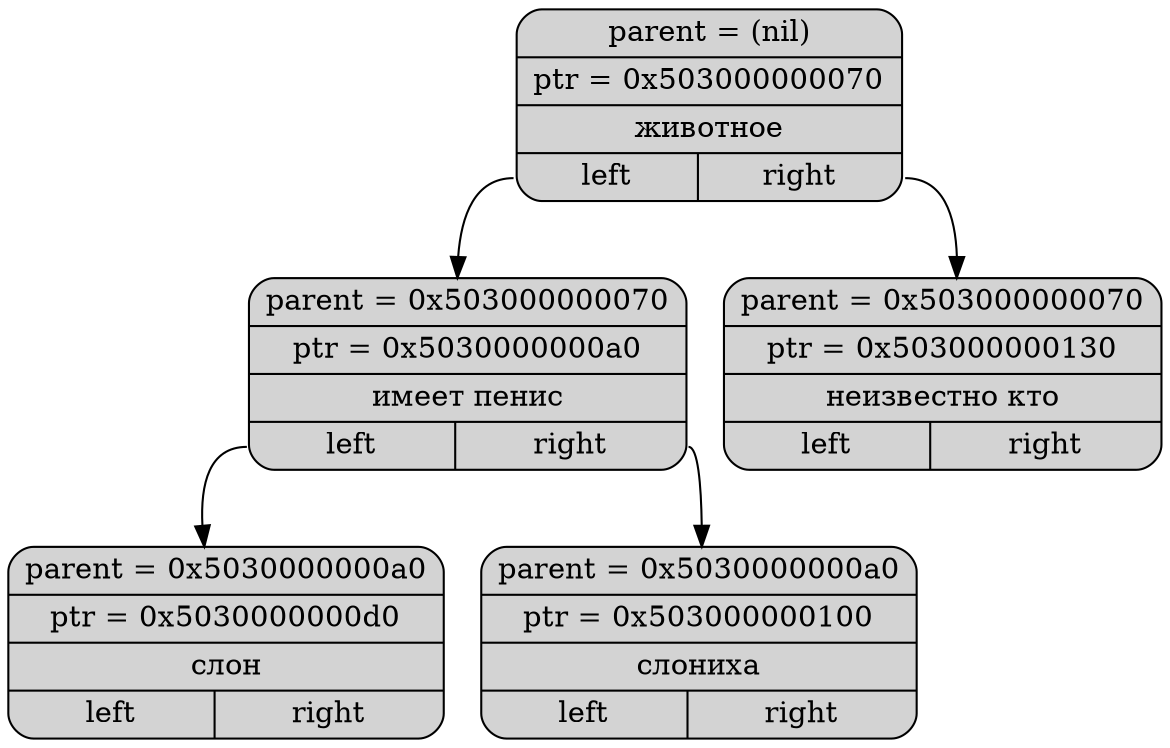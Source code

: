 digraph G
{
node[shape="record", style="rounded, filled"];

p0x503000000070[label = "{ <par>parent = (nil) | <ptr>ptr = 0x503000000070 | <d>животное| { <l>left|<r>right } }"];
p0x5030000000a0[label = "{ <par>parent = 0x503000000070 | <ptr>ptr = 0x5030000000a0 | <d>имеет пенис| { <l>left|<r>right } }"];
p0x5030000000d0[label = "{ <par>parent = 0x5030000000a0 | <ptr>ptr = 0x5030000000d0 | <d>слон| { <l>left|<r>right } }"];
p0x503000000100[label = "{ <par>parent = 0x5030000000a0 | <ptr>ptr = 0x503000000100 | <d>слониха| { <l>left|<r>right } }"];
p0x503000000130[label = "{ <par>parent = 0x503000000070 | <ptr>ptr = 0x503000000130 | <d>неизвестно кто| { <l>left|<r>right } }"];

p0x503000000070:<l> -> p0x5030000000a0
p0x5030000000a0:<l> -> p0x5030000000d0
p0x5030000000a0:<r> -> p0x503000000100
p0x503000000070:<r> -> p0x503000000130
}
